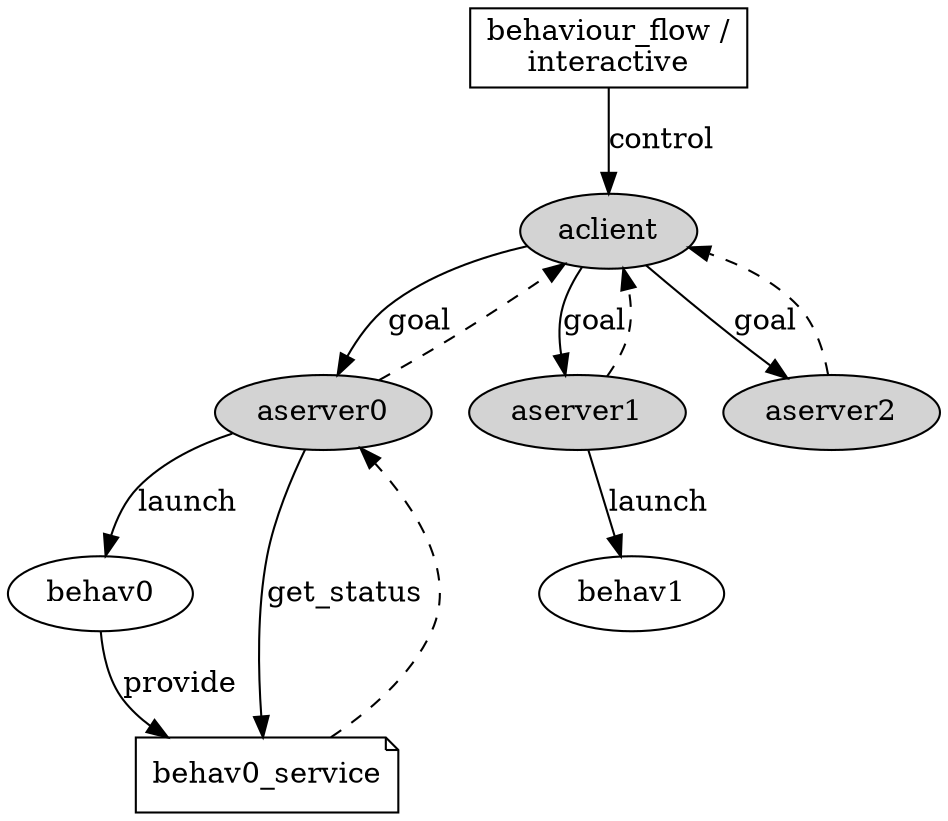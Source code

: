 digraph api
{


inter_mode [label="behaviour_flow /\ninteractive", shape=box];
inter_mode -> aclient[label="control"];

aclient [style=filled];
aserver0 [style=filled];
aserver1 [style=filled];
aserver2 [style=filled];


aclient -> {aserver0, aserver1, aserver2}[label="goal"];
{aserver0, aserver1, aserver2} -> aclient[style=dashed];

aserver0 -> behav0[label="launch"];
aserver1 -> behav1[label="launch"];

behav0_service [shape=note];
behav0 -> behav0_service[label="provide"];
behav0_service -> aserver0[style=dashed];
aserver0 -> behav0_service[label="get_status"];

}
